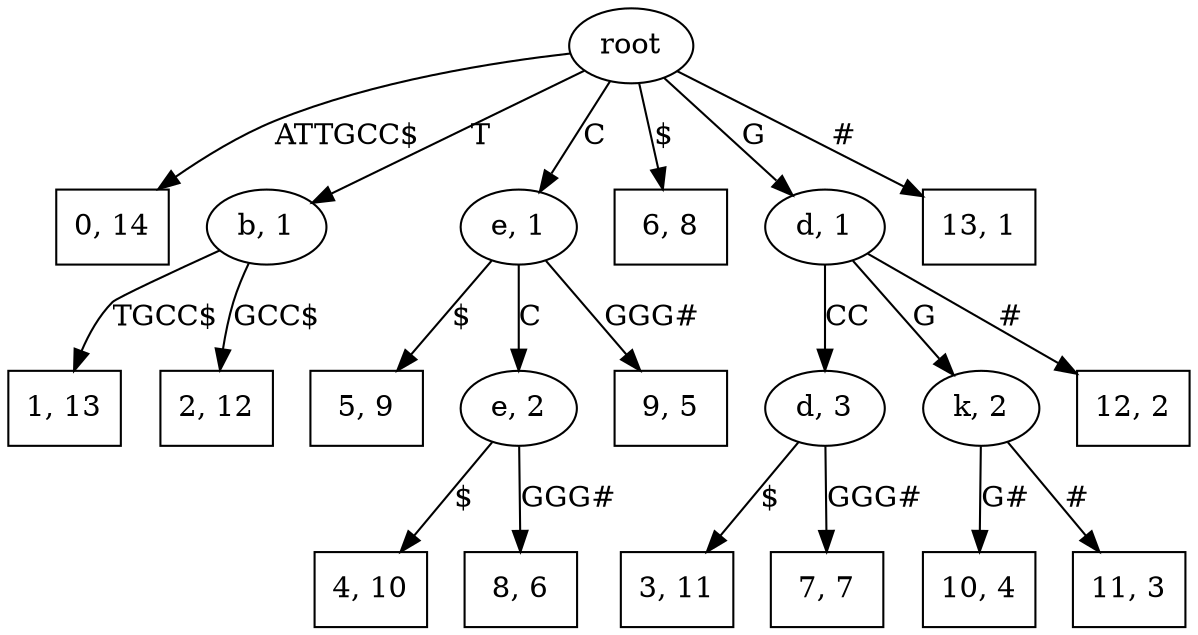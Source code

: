 digraph {
	"0, 14" [shape=box]
	root
	"1, 13" [shape=box]
	"b, 1"
	"2, 12" [shape=box]
	"3, 11" [shape=box]
	"4, 10" [shape=box]
	"e, 1"
	"5, 9" [shape=box]
	"6, 8" [shape=box]
	"d, 3"
	"7, 7" [shape=box]
	"e, 2"
	"8, 6" [shape=box]
	"9, 5" [shape=box]
	"d, 1"
	"10, 4" [shape=box]
	"k, 2"
	"11, 3" [shape=box]
	"12, 2" [shape=box]
	"13, 1" [shape=box]
	root -> "6, 8" [label="$"]
	root -> "0, 14" [label="ATTGCC$"]
	"k, 2" -> "11, 3" [label="#"]
	root -> "d, 1" [label=G]
	root -> "13, 1" [label="#"]
	"e, 2" -> "4, 10" [label="$"]
	"k, 2" -> "10, 4" [label="G#"]
	"d, 3" -> "7, 7" [label="GGG#"]
	"e, 2" -> "8, 6" [label="GGG#"]
	"e, 1" -> "e, 2" [label=C]
	"b, 1" -> "2, 12" [label="GCC$"]
	"d, 3" -> "3, 11" [label="$"]
	"d, 1" -> "d, 3" [label=CC]
	"e, 1" -> "9, 5" [label="GGG#"]
	root -> "b, 1" [label=T]
	root -> "e, 1" [label=C]
	"e, 1" -> "5, 9" [label="$"]
	"d, 1" -> "k, 2" [label=G]
	"d, 1" -> "12, 2" [label="#"]
	"b, 1" -> "1, 13" [label="TGCC$"]
}
